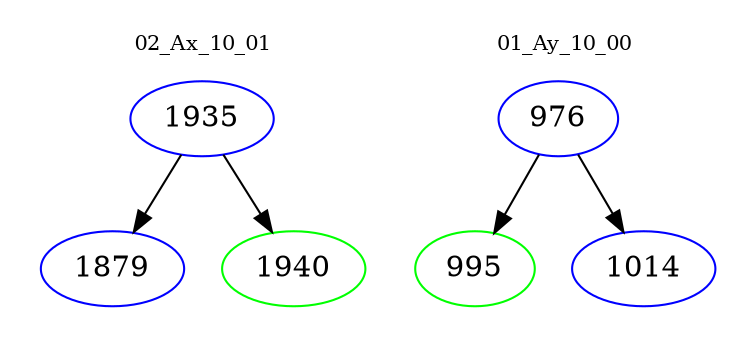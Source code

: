 digraph{
subgraph cluster_0 {
color = white
label = "02_Ax_10_01";
fontsize=10;
T0_1935 [label="1935", color="blue"]
T0_1935 -> T0_1879 [color="black"]
T0_1879 [label="1879", color="blue"]
T0_1935 -> T0_1940 [color="black"]
T0_1940 [label="1940", color="green"]
}
subgraph cluster_1 {
color = white
label = "01_Ay_10_00";
fontsize=10;
T1_976 [label="976", color="blue"]
T1_976 -> T1_995 [color="black"]
T1_995 [label="995", color="green"]
T1_976 -> T1_1014 [color="black"]
T1_1014 [label="1014", color="blue"]
}
}
